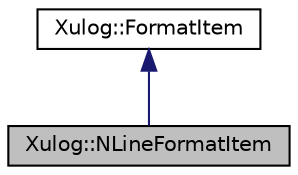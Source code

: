 digraph "Xulog::NLineFormatItem"
{
 // LATEX_PDF_SIZE
  edge [fontname="Helvetica",fontsize="10",labelfontname="Helvetica",labelfontsize="10"];
  node [fontname="Helvetica",fontsize="10",shape=record];
  Node1 [label="Xulog::NLineFormatItem",height=0.2,width=0.4,color="black", fillcolor="grey75", style="filled", fontcolor="black",tooltip="换行符格式化子项"];
  Node2 -> Node1 [dir="back",color="midnightblue",fontsize="10",style="solid",fontname="Helvetica"];
  Node2 [label="Xulog::FormatItem",height=0.2,width=0.4,color="black", fillcolor="white", style="filled",URL="$class_xulog_1_1_format_item.html",tooltip="抽象格式化子项的基类"];
}
